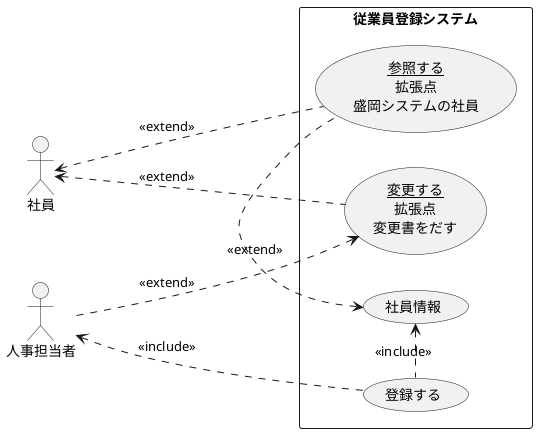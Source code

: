 @startuml ユースケース図
rectangle 従業員登録システム{
    left to right direction
    usecase 登録する
    usecase (<u>変更する</u>\n拡張点\n変更書をだす) as change
    usecase 社員情報
    usecase (<u>参照する</u>\n拡張点\n盛岡システムの社員) as input
}
人事担当者 <... 登録する : <<include>>
社員情報 <.登録する : <<include>>
社員 <... (input) : <<extend>>
社員情報 <. input : <<extend>>
社員 <. change   :<<extend>>
change <.人事担当者 :<<extend>>
@enduml